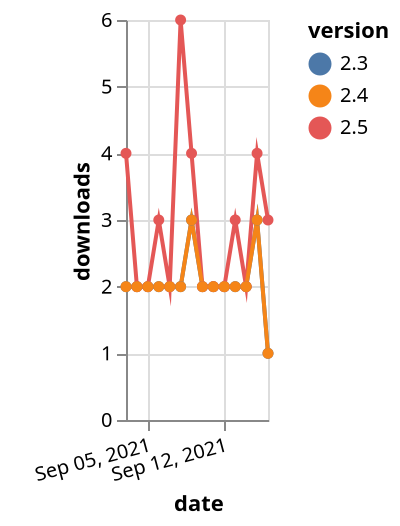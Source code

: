 {"$schema": "https://vega.github.io/schema/vega-lite/v5.json", "description": "A simple bar chart with embedded data.", "data": {"values": [{"date": "2021-09-03", "total": 962, "delta": 2, "version": "2.3"}, {"date": "2021-09-04", "total": 964, "delta": 2, "version": "2.3"}, {"date": "2021-09-05", "total": 966, "delta": 2, "version": "2.3"}, {"date": "2021-09-06", "total": 968, "delta": 2, "version": "2.3"}, {"date": "2021-09-07", "total": 970, "delta": 2, "version": "2.3"}, {"date": "2021-09-08", "total": 972, "delta": 2, "version": "2.3"}, {"date": "2021-09-09", "total": 975, "delta": 3, "version": "2.3"}, {"date": "2021-09-10", "total": 977, "delta": 2, "version": "2.3"}, {"date": "2021-09-11", "total": 979, "delta": 2, "version": "2.3"}, {"date": "2021-09-12", "total": 981, "delta": 2, "version": "2.3"}, {"date": "2021-09-13", "total": 983, "delta": 2, "version": "2.3"}, {"date": "2021-09-14", "total": 985, "delta": 2, "version": "2.3"}, {"date": "2021-09-15", "total": 988, "delta": 3, "version": "2.3"}, {"date": "2021-09-16", "total": 989, "delta": 1, "version": "2.3"}, {"date": "2021-09-03", "total": 1245, "delta": 4, "version": "2.5"}, {"date": "2021-09-04", "total": 1247, "delta": 2, "version": "2.5"}, {"date": "2021-09-05", "total": 1249, "delta": 2, "version": "2.5"}, {"date": "2021-09-06", "total": 1252, "delta": 3, "version": "2.5"}, {"date": "2021-09-07", "total": 1254, "delta": 2, "version": "2.5"}, {"date": "2021-09-08", "total": 1260, "delta": 6, "version": "2.5"}, {"date": "2021-09-09", "total": 1264, "delta": 4, "version": "2.5"}, {"date": "2021-09-10", "total": 1266, "delta": 2, "version": "2.5"}, {"date": "2021-09-11", "total": 1268, "delta": 2, "version": "2.5"}, {"date": "2021-09-12", "total": 1270, "delta": 2, "version": "2.5"}, {"date": "2021-09-13", "total": 1273, "delta": 3, "version": "2.5"}, {"date": "2021-09-14", "total": 1275, "delta": 2, "version": "2.5"}, {"date": "2021-09-15", "total": 1279, "delta": 4, "version": "2.5"}, {"date": "2021-09-16", "total": 1282, "delta": 3, "version": "2.5"}, {"date": "2021-09-03", "total": 925, "delta": 2, "version": "2.4"}, {"date": "2021-09-04", "total": 927, "delta": 2, "version": "2.4"}, {"date": "2021-09-05", "total": 929, "delta": 2, "version": "2.4"}, {"date": "2021-09-06", "total": 931, "delta": 2, "version": "2.4"}, {"date": "2021-09-07", "total": 933, "delta": 2, "version": "2.4"}, {"date": "2021-09-08", "total": 935, "delta": 2, "version": "2.4"}, {"date": "2021-09-09", "total": 938, "delta": 3, "version": "2.4"}, {"date": "2021-09-10", "total": 940, "delta": 2, "version": "2.4"}, {"date": "2021-09-11", "total": 942, "delta": 2, "version": "2.4"}, {"date": "2021-09-12", "total": 944, "delta": 2, "version": "2.4"}, {"date": "2021-09-13", "total": 946, "delta": 2, "version": "2.4"}, {"date": "2021-09-14", "total": 948, "delta": 2, "version": "2.4"}, {"date": "2021-09-15", "total": 951, "delta": 3, "version": "2.4"}, {"date": "2021-09-16", "total": 952, "delta": 1, "version": "2.4"}]}, "width": "container", "mark": {"type": "line", "point": {"filled": true}}, "encoding": {"x": {"field": "date", "type": "temporal", "timeUnit": "yearmonthdate", "title": "date", "axis": {"labelAngle": -15}}, "y": {"field": "delta", "type": "quantitative", "title": "downloads"}, "color": {"field": "version", "type": "nominal"}, "tooltip": {"field": "delta"}}}